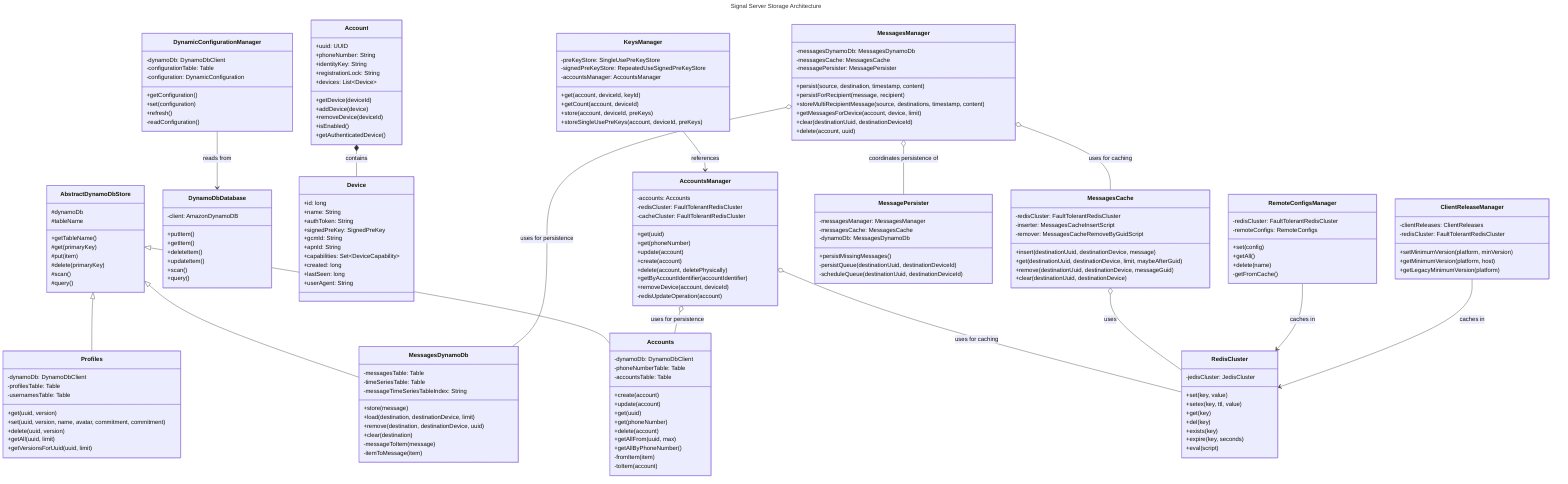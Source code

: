 ---
title: Signal Server Storage Architecture
config:
  direction: TB
  class:
    hideEmptyMembersBox: false
---
classDiagram
    direction TB
%% Core Storage Interfaces
    class AbstractDynamoDbStore {
        #dynamoDb
        #tableName
        +getTableName()
        #get(primaryKey)
        #put(item)
        #delete(primaryKey)
        #scan()
        #query()
    }

%% Database Implementations
    class DynamoDbDatabase {
        -client: AmazonDynamoDB
        +putItem()
        +getItem()
        +deleteItem()
        +updateItem()
        +scan()
        +query()
    }

    class RedisCluster {
        -jedisCluster: JedisCluster
        +set(key, value)
        +setex(key, ttl, value)
        +get(key)
        +del(key)
        +exists(key)
        +expire(key, seconds)
        +eval(script)
    }

%% Core Storage Components
    class Account {
        +uuid: UUID
        +phoneNumber: String
        +identityKey: String
        +registrationLock: String
        +devices: List~Device~
        +getDevice(deviceId)
        +addDevice(device)
        +removeDevice(deviceId)
        +isEnabled()
        +getAuthenticatedDevice()
    }

    class Device {
        +id: long
        +name: String
        +authToken: String
        +signedPreKey: SignedPreKey
        +gcmId: String
        +apnId: String
        +capabilities: Set~DeviceCapability~
        +created: long
        +lastSeen: long
        +userAgent: String
    }

    class Accounts {
        -dynamoDb: DynamoDbClient
        -phoneNumberTable: Table
        -accountsTable: Table
        +create(account)
        +update(account)
        +get(uuid)
        +get(phoneNumber)
        +delete(account)
        +getAllFrom(uuid, max)
        +getAllByPhoneNumber()
        -fromItem(item)
        -toItem(account)
    }

    class AccountsManager {
        -accounts: Accounts
        -redisCluster: FaultTolerantRedisCluster
        -cacheCluster: FaultTolerantRedisCluster
        +get(uuid)
        +get(phoneNumber)
        +update(account)
        +create(account)
        +delete(account, deletePhysically)
        +getByAccountIdentifier(accountIdentifier)
        +removeDevice(account, deviceId)
        -redisUpdateOperation(account)
    }

%% Message Storage
    class MessagesDynamoDb {
        -messagesTable: Table
        -timeSeriesTable: Table
        -messageTimeSeriesTableIndex: String
        +store(message)
        +load(destination, destinationDevice, limit)
        +remove(destination, destinationDevice, uuid)
        +clear(destination)
        -messageToItem(message)
        -itemToMessage(item)
    }

    class MessagesCache {
        -redisCluster: FaultTolerantRedisCluster
        -inserter: MessagesCacheInsertScript
        -remover: MessagesCacheRemoveByGuidScript
        +insert(destinationUuid, destinationDevice, message)
        +get(destinationUuid, destinationDevice, limit, maybeAfterGuid)
        +remove(destinationUuid, destinationDevice, messageGuid)
        +clear(destinationUuid, destinationDevice)
    }

    class MessagePersister {
        -messagesManager: MessagesManager
        -messagesCache: MessagesCache
        -dynamoDb: MessagesDynamoDb
        +persistMissingMessages()
        -persistQueue(destinationUuid, destinationDeviceId)
        -scheduleQueue(destinationUuid, destinationDeviceId)
    }

    class MessagesManager {
        -messagesDynamoDb: MessagesDynamoDb
        -messagesCache: MessagesCache
        -messagePersister: MessagePersister
        +persist(source, destination, timestamp, content)
        +persistForRecipient(message, recipient)
        +storeMultiRecipientMessage(source, destinations, timestamp, content)
        +getMessagesForDevice(account, device, limit)
        +clear(destinationUuid, destinationDeviceId)
        +delete(account, uuid)
    }

%% Profile and Key Storage
    class Profiles {
        -dynamoDb: DynamoDbClient
        -profilesTable: Table
        -usernamesTable: Table
        +get(uuid, version)
        +set(uuid, version, name, avatar, commitment, commitment)
        +delete(uuid, version)
        +getAll(uuid, limit)
        +getVersionsForUuid(uuid, limit)
    }

    class KeysManager {
        -preKeyStore: SingleUsePreKeyStore
        -signedPreKeyStore: RepeatedUseSignedPreKeyStore
        -accountsManager: AccountsManager
        +get(account, deviceId, keyId)
        +getCount(account, deviceId)
        +store(account, deviceId, preKeys)
        +storeSingleUsePreKeys(account, deviceId, preKeys)
    }

%% Configuration and Metadata Storage
    class DynamicConfigurationManager {
        -dynamoDb: DynamoDbClient
        -configurationTable: Table
        -configuration: DynamicConfiguration
        +getConfiguration()
        +set(configuration)
        +refresh()
        -readConfiguration()
    }

    class RemoteConfigsManager {
        -redisCluster: FaultTolerantRedisCluster
        -remoteConfigs: RemoteConfigs
        +set(config)
        +getAll()
        +delete(name)
        -getFromCache()
    }

    class ClientReleaseManager {
        -clientReleases: ClientReleases
        -redisCluster: FaultTolerantRedisCluster
        +setMinimumVersion(platform, minVersion)
        +getMinimumVersion(platform, host)
        +getLegacyMinimumVersion(platform)
    }

%% Relationships
    AbstractDynamoDbStore <|-- Accounts
    AbstractDynamoDbStore <|-- MessagesDynamoDb
    AbstractDynamoDbStore <|-- Profiles
    Account *-- Device: contains
    AccountsManager o-- Accounts: uses for persistence
    AccountsManager o-- RedisCluster: uses for caching
    MessagesManager o-- MessagesDynamoDb: uses for persistence
    MessagesManager o-- MessagesCache: uses for caching
    MessagesManager o-- MessagePersister: coordinates persistence of
    MessagesCache o-- RedisCluster: uses
    KeysManager --> AccountsManager: references
    DynamicConfigurationManager --> DynamoDbDatabase: reads from
    RemoteConfigsManager --> RedisCluster: caches in
    ClientReleaseManager --> RedisCluster: caches in